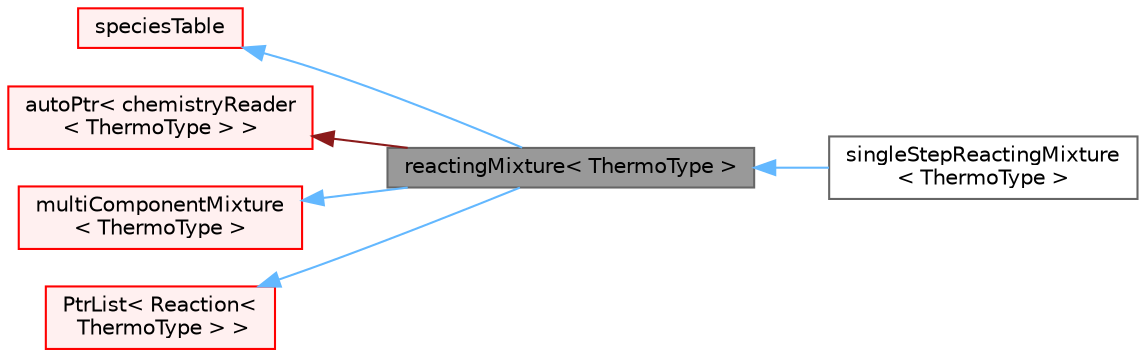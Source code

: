 digraph "reactingMixture&lt; ThermoType &gt;"
{
 // LATEX_PDF_SIZE
  bgcolor="transparent";
  edge [fontname=Helvetica,fontsize=10,labelfontname=Helvetica,labelfontsize=10];
  node [fontname=Helvetica,fontsize=10,shape=box,height=0.2,width=0.4];
  rankdir="LR";
  Node1 [id="Node000001",label="reactingMixture\< ThermoType \>",height=0.2,width=0.4,color="gray40", fillcolor="grey60", style="filled", fontcolor="black",tooltip="Foam::reactingMixture."];
  Node2 -> Node1 [id="edge1_Node000001_Node000002",dir="back",color="steelblue1",style="solid",tooltip=" "];
  Node2 [id="Node000002",label="speciesTable",height=0.2,width=0.4,color="red", fillcolor="#FFF0F0", style="filled",URL="$classFoam_1_1hashedWordList.html",tooltip="A wordList with hashed named lookup, which can be faster in some situations than using the normal lis..."];
  Node7 -> Node1 [id="edge2_Node000001_Node000007",dir="back",color="firebrick4",style="solid",tooltip=" "];
  Node7 [id="Node000007",label="autoPtr\< chemistryReader\l\< ThermoType \> \>",height=0.2,width=0.4,color="red", fillcolor="#FFF0F0", style="filled",URL="$classFoam_1_1autoPtr.html",tooltip=" "];
  Node9 -> Node1 [id="edge3_Node000001_Node000009",dir="back",color="steelblue1",style="solid",tooltip=" "];
  Node9 [id="Node000009",label="multiComponentMixture\l\< ThermoType \>",height=0.2,width=0.4,color="red", fillcolor="#FFF0F0", style="filled",URL="$classFoam_1_1multiComponentMixture.html",tooltip="Foam::multiComponentMixture."];
  Node13 -> Node1 [id="edge4_Node000001_Node000013",dir="back",color="steelblue1",style="solid",tooltip=" "];
  Node13 [id="Node000013",label="PtrList\< Reaction\<\l ThermoType \> \>",height=0.2,width=0.4,color="red", fillcolor="#FFF0F0", style="filled",URL="$classFoam_1_1PtrList.html",tooltip=" "];
  Node1 -> Node17 [id="edge5_Node000001_Node000017",dir="back",color="steelblue1",style="solid",tooltip=" "];
  Node17 [id="Node000017",label="singleStepReactingMixture\l\< ThermoType \>",height=0.2,width=0.4,color="gray40", fillcolor="white", style="filled",URL="$classFoam_1_1singleStepReactingMixture.html",tooltip="Single step reacting mixture."];
}
